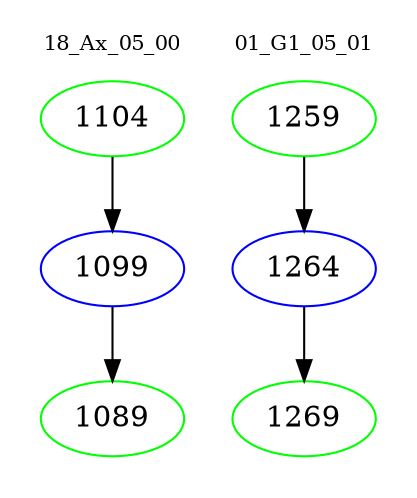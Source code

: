 digraph{
subgraph cluster_0 {
color = white
label = "18_Ax_05_00";
fontsize=10;
T0_1104 [label="1104", color="green"]
T0_1104 -> T0_1099 [color="black"]
T0_1099 [label="1099", color="blue"]
T0_1099 -> T0_1089 [color="black"]
T0_1089 [label="1089", color="green"]
}
subgraph cluster_1 {
color = white
label = "01_G1_05_01";
fontsize=10;
T1_1259 [label="1259", color="green"]
T1_1259 -> T1_1264 [color="black"]
T1_1264 [label="1264", color="blue"]
T1_1264 -> T1_1269 [color="black"]
T1_1269 [label="1269", color="green"]
}
}
